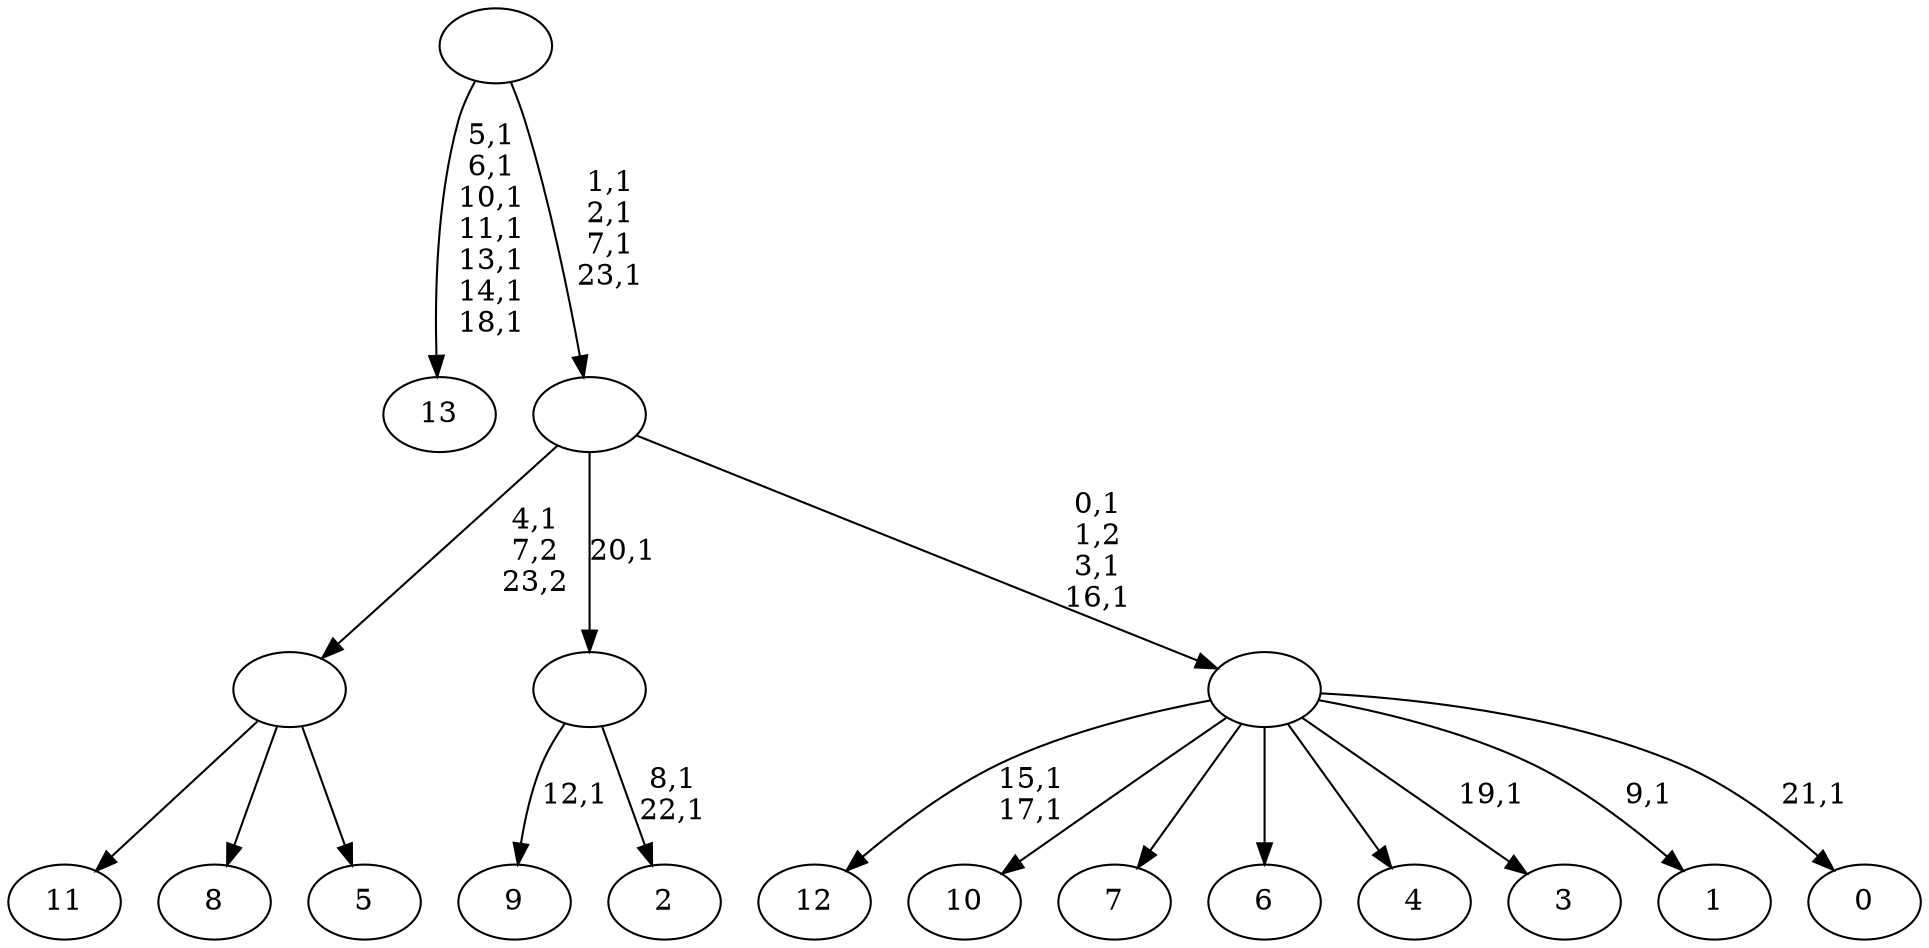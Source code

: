 digraph T {
	38 [label="13"]
	30 [label="12"]
	27 [label="11"]
	26 [label="10"]
	25 [label="9"]
	23 [label="8"]
	22 [label="7"]
	21 [label="6"]
	20 [label="5"]
	19 [label=""]
	18 [label="4"]
	17 [label="3"]
	15 [label="2"]
	12 [label=""]
	11 [label="1"]
	9 [label="0"]
	7 [label=""]
	4 [label=""]
	0 [label=""]
	19 -> 27 [label=""]
	19 -> 23 [label=""]
	19 -> 20 [label=""]
	12 -> 15 [label="8,1\n22,1"]
	12 -> 25 [label="12,1"]
	7 -> 9 [label="21,1"]
	7 -> 11 [label="9,1"]
	7 -> 17 [label="19,1"]
	7 -> 30 [label="15,1\n17,1"]
	7 -> 26 [label=""]
	7 -> 22 [label=""]
	7 -> 21 [label=""]
	7 -> 18 [label=""]
	4 -> 7 [label="0,1\n1,2\n3,1\n16,1"]
	4 -> 19 [label="4,1\n7,2\n23,2"]
	4 -> 12 [label="20,1"]
	0 -> 4 [label="1,1\n2,1\n7,1\n23,1"]
	0 -> 38 [label="5,1\n6,1\n10,1\n11,1\n13,1\n14,1\n18,1"]
}
